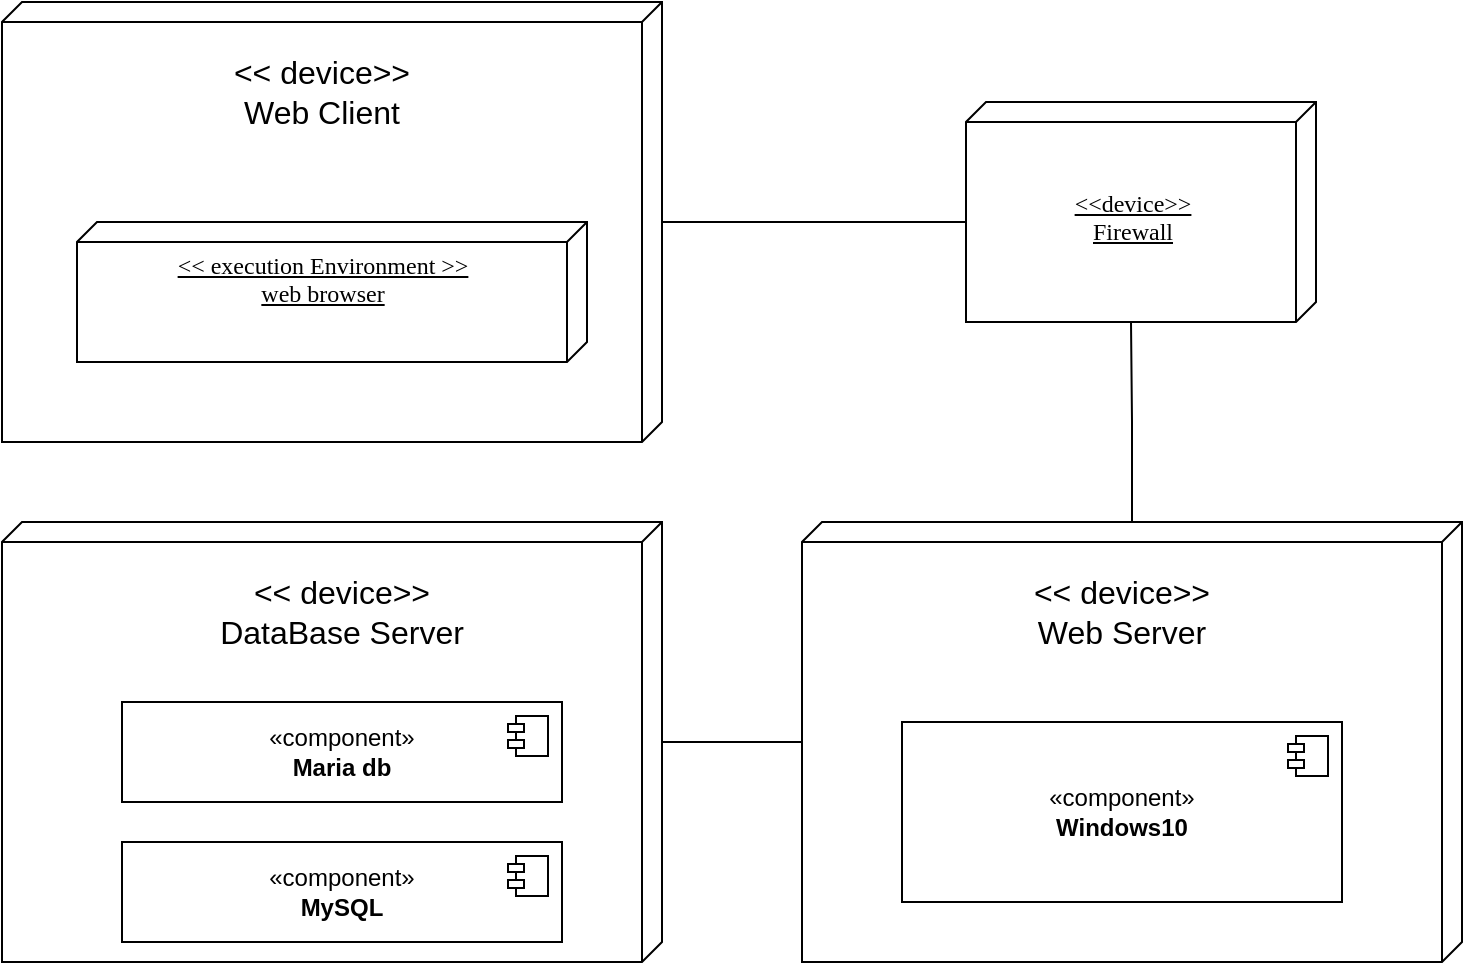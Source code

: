 <mxfile version="24.2.5" type="device">
  <diagram name="Page-1" id="5f0bae14-7c28-e335-631c-24af17079c00">
    <mxGraphModel dx="1434" dy="836" grid="1" gridSize="10" guides="1" tooltips="1" connect="1" arrows="1" fold="1" page="1" pageScale="1" pageWidth="1100" pageHeight="850" background="none" math="0" shadow="0">
      <root>
        <mxCell id="0" />
        <mxCell id="1" parent="0" />
        <mxCell id="39150e848f15840c-1" value="" style="verticalAlign=top;align=left;spacingTop=8;spacingLeft=2;spacingRight=12;shape=cube;size=10;direction=south;fontStyle=4;html=1;rounded=0;shadow=0;comic=0;labelBackgroundColor=none;strokeWidth=1;fontFamily=Verdana;fontSize=12" parent="1" vertex="1">
          <mxGeometry x="10" y="70" width="330" height="220" as="geometry" />
        </mxCell>
        <mxCell id="TDVyNpl9th57YyGW8d3d-1" value="&amp;lt;&amp;lt; execution Environment &amp;gt;&amp;gt;&lt;div&gt;web browser&lt;/div&gt;" style="verticalAlign=top;align=center;spacingTop=8;spacingLeft=2;spacingRight=12;shape=cube;size=10;direction=south;fontStyle=4;html=1;rounded=0;shadow=0;comic=0;labelBackgroundColor=none;strokeWidth=1;fontFamily=Verdana;fontSize=12" parent="1" vertex="1">
          <mxGeometry x="47.5" y="180" width="255" height="70" as="geometry" />
        </mxCell>
        <mxCell id="TDVyNpl9th57YyGW8d3d-2" value="&amp;lt;&amp;lt; device&amp;gt;&amp;gt;&lt;div&gt;Web Client&lt;/div&gt;" style="text;strokeColor=none;fillColor=none;html=1;align=center;verticalAlign=middle;whiteSpace=wrap;rounded=0;fontSize=16;" parent="1" vertex="1">
          <mxGeometry x="110" y="100" width="120" height="30" as="geometry" />
        </mxCell>
        <mxCell id="ddPfMt5QFevrK5rnNOSG-5" style="edgeStyle=orthogonalEdgeStyle;rounded=0;orthogonalLoop=1;jettySize=auto;html=1;endArrow=none;endFill=0;" edge="1" parent="1" source="TDVyNpl9th57YyGW8d3d-5" target="TDVyNpl9th57YyGW8d3d-10">
          <mxGeometry relative="1" as="geometry" />
        </mxCell>
        <mxCell id="TDVyNpl9th57YyGW8d3d-5" value="" style="verticalAlign=top;align=left;spacingTop=8;spacingLeft=2;spacingRight=12;shape=cube;size=10;direction=south;fontStyle=4;html=1;rounded=0;shadow=0;comic=0;labelBackgroundColor=none;strokeWidth=1;fontFamily=Verdana;fontSize=12" parent="1" vertex="1">
          <mxGeometry x="410" y="330" width="330" height="220" as="geometry" />
        </mxCell>
        <mxCell id="TDVyNpl9th57YyGW8d3d-7" value="&amp;lt;&amp;lt; device&amp;gt;&amp;gt;&lt;div&gt;Web Server&lt;/div&gt;" style="text;strokeColor=none;fillColor=none;html=1;align=center;verticalAlign=middle;whiteSpace=wrap;rounded=0;fontSize=16;" parent="1" vertex="1">
          <mxGeometry x="510" y="360" width="120" height="30" as="geometry" />
        </mxCell>
        <mxCell id="TDVyNpl9th57YyGW8d3d-8" value="«component»&lt;br&gt;&lt;b&gt;Windows10&lt;/b&gt;" style="html=1;dropTarget=0;whiteSpace=wrap;" parent="1" vertex="1">
          <mxGeometry x="460" y="430" width="220" height="90" as="geometry" />
        </mxCell>
        <mxCell id="TDVyNpl9th57YyGW8d3d-9" value="" style="shape=module;jettyWidth=8;jettyHeight=4;" parent="TDVyNpl9th57YyGW8d3d-8" vertex="1">
          <mxGeometry x="1" width="20" height="20" relative="1" as="geometry">
            <mxPoint x="-27" y="7" as="offset" />
          </mxGeometry>
        </mxCell>
        <mxCell id="TDVyNpl9th57YyGW8d3d-10" value="" style="verticalAlign=top;align=left;spacingTop=8;spacingLeft=2;spacingRight=12;shape=cube;size=10;direction=south;fontStyle=4;html=1;rounded=0;shadow=0;comic=0;labelBackgroundColor=none;strokeWidth=1;fontFamily=Verdana;fontSize=12" parent="1" vertex="1">
          <mxGeometry x="10" y="330" width="330" height="220" as="geometry" />
        </mxCell>
        <mxCell id="TDVyNpl9th57YyGW8d3d-12" value="&amp;lt;&amp;lt; device&amp;gt;&amp;gt;&lt;div&gt;DataBase Server&lt;/div&gt;" style="text;strokeColor=none;fillColor=none;html=1;align=center;verticalAlign=middle;whiteSpace=wrap;rounded=0;fontSize=16;" parent="1" vertex="1">
          <mxGeometry x="110" y="360" width="140" height="30" as="geometry" />
        </mxCell>
        <mxCell id="TDVyNpl9th57YyGW8d3d-13" value="«component»&lt;br&gt;&lt;b&gt;Maria db&lt;/b&gt;" style="html=1;dropTarget=0;whiteSpace=wrap;" parent="1" vertex="1">
          <mxGeometry x="70" y="420" width="220" height="50" as="geometry" />
        </mxCell>
        <mxCell id="TDVyNpl9th57YyGW8d3d-14" value="" style="shape=module;jettyWidth=8;jettyHeight=4;" parent="TDVyNpl9th57YyGW8d3d-13" vertex="1">
          <mxGeometry x="1" width="20" height="20" relative="1" as="geometry">
            <mxPoint x="-27" y="7" as="offset" />
          </mxGeometry>
        </mxCell>
        <mxCell id="TDVyNpl9th57YyGW8d3d-15" value="«component»&lt;br&gt;&lt;b&gt;MySQL&lt;/b&gt;" style="html=1;dropTarget=0;whiteSpace=wrap;" parent="1" vertex="1">
          <mxGeometry x="70" y="490" width="220" height="50" as="geometry" />
        </mxCell>
        <mxCell id="TDVyNpl9th57YyGW8d3d-16" value="" style="shape=module;jettyWidth=8;jettyHeight=4;" parent="TDVyNpl9th57YyGW8d3d-15" vertex="1">
          <mxGeometry x="1" width="20" height="20" relative="1" as="geometry">
            <mxPoint x="-27" y="7" as="offset" />
          </mxGeometry>
        </mxCell>
        <mxCell id="TDVyNpl9th57YyGW8d3d-19" value="&lt;div&gt;&lt;br&gt;&lt;/div&gt;&lt;div&gt;&lt;br&gt;&lt;/div&gt;&amp;lt;&amp;lt;device&amp;gt;&amp;gt;&lt;div&gt;Firewall&lt;/div&gt;" style="verticalAlign=top;align=center;spacingTop=8;spacingLeft=2;spacingRight=12;shape=cube;size=10;direction=south;fontStyle=4;html=1;rounded=0;shadow=0;comic=0;labelBackgroundColor=none;strokeWidth=1;fontFamily=Verdana;fontSize=12" parent="1" vertex="1">
          <mxGeometry x="492" y="120" width="175" height="110" as="geometry" />
        </mxCell>
        <mxCell id="ddPfMt5QFevrK5rnNOSG-3" style="edgeStyle=orthogonalEdgeStyle;rounded=0;orthogonalLoop=1;jettySize=auto;html=1;entryX=0;entryY=0;entryDx=110;entryDy=92.5;entryPerimeter=0;endArrow=none;endFill=0;" edge="1" parent="1" source="TDVyNpl9th57YyGW8d3d-5" target="TDVyNpl9th57YyGW8d3d-19">
          <mxGeometry relative="1" as="geometry" />
        </mxCell>
        <mxCell id="ddPfMt5QFevrK5rnNOSG-4" style="edgeStyle=orthogonalEdgeStyle;rounded=0;orthogonalLoop=1;jettySize=auto;html=1;entryX=0;entryY=0;entryDx=60;entryDy=175;entryPerimeter=0;endArrow=none;endFill=0;" edge="1" parent="1" source="39150e848f15840c-1" target="TDVyNpl9th57YyGW8d3d-19">
          <mxGeometry relative="1" as="geometry" />
        </mxCell>
      </root>
    </mxGraphModel>
  </diagram>
</mxfile>
